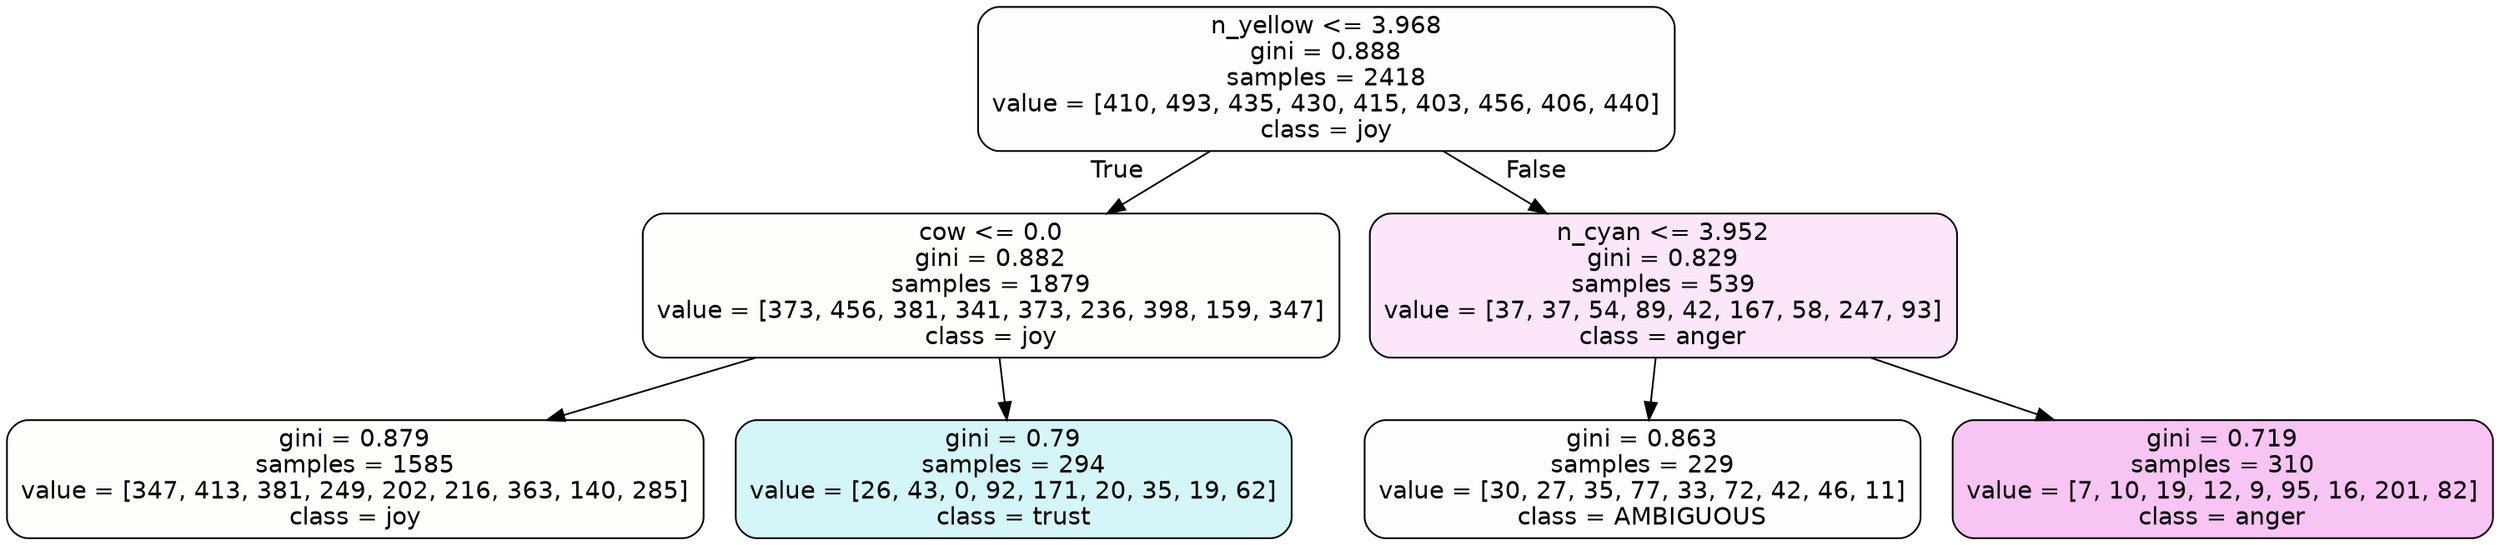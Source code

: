 digraph Tree {
node [shape=box, style="filled, rounded", color="black", fontname=helvetica] ;
edge [fontname=helvetica] ;
0 [label="n_yellow <= 3.968\ngini = 0.888\nsamples = 2418\nvalue = [410, 493, 435, 430, 415, 403, 456, 406, 440]\nclass = joy", fillcolor="#d7e53903"] ;
1 [label="cow <= 0.0\ngini = 0.882\nsamples = 1879\nvalue = [373, 456, 381, 341, 373, 236, 398, 159, 347]\nclass = joy", fillcolor="#d7e53906"] ;
0 -> 1 [labeldistance=2.5, labelangle=45, headlabel="True"] ;
2 [label="gini = 0.879\nsamples = 1585\nvalue = [347, 413, 381, 249, 202, 216, 363, 140, 285]\nclass = joy", fillcolor="#d7e53904"] ;
1 -> 2 ;
3 [label="gini = 0.79\nsamples = 294\nvalue = [26, 43, 0, 92, 171, 20, 35, 19, 62]\nclass = trust", fillcolor="#39d7e536"] ;
1 -> 3 ;
4 [label="n_cyan <= 3.952\ngini = 0.829\nsamples = 539\nvalue = [37, 37, 54, 89, 42, 167, 58, 247, 93]\nclass = anger", fillcolor="#e539d71f"] ;
0 -> 4 [labeldistance=2.5, labelangle=-45, headlabel="False"] ;
5 [label="gini = 0.863\nsamples = 229\nvalue = [30, 27, 35, 77, 33, 72, 42, 46, 11]\nclass = AMBIGUOUS", fillcolor="#39e58104"] ;
4 -> 5 ;
6 [label="gini = 0.719\nsamples = 310\nvalue = [7, 10, 19, 12, 9, 95, 16, 201, 82]\nclass = anger", fillcolor="#e539d74c"] ;
4 -> 6 ;
}